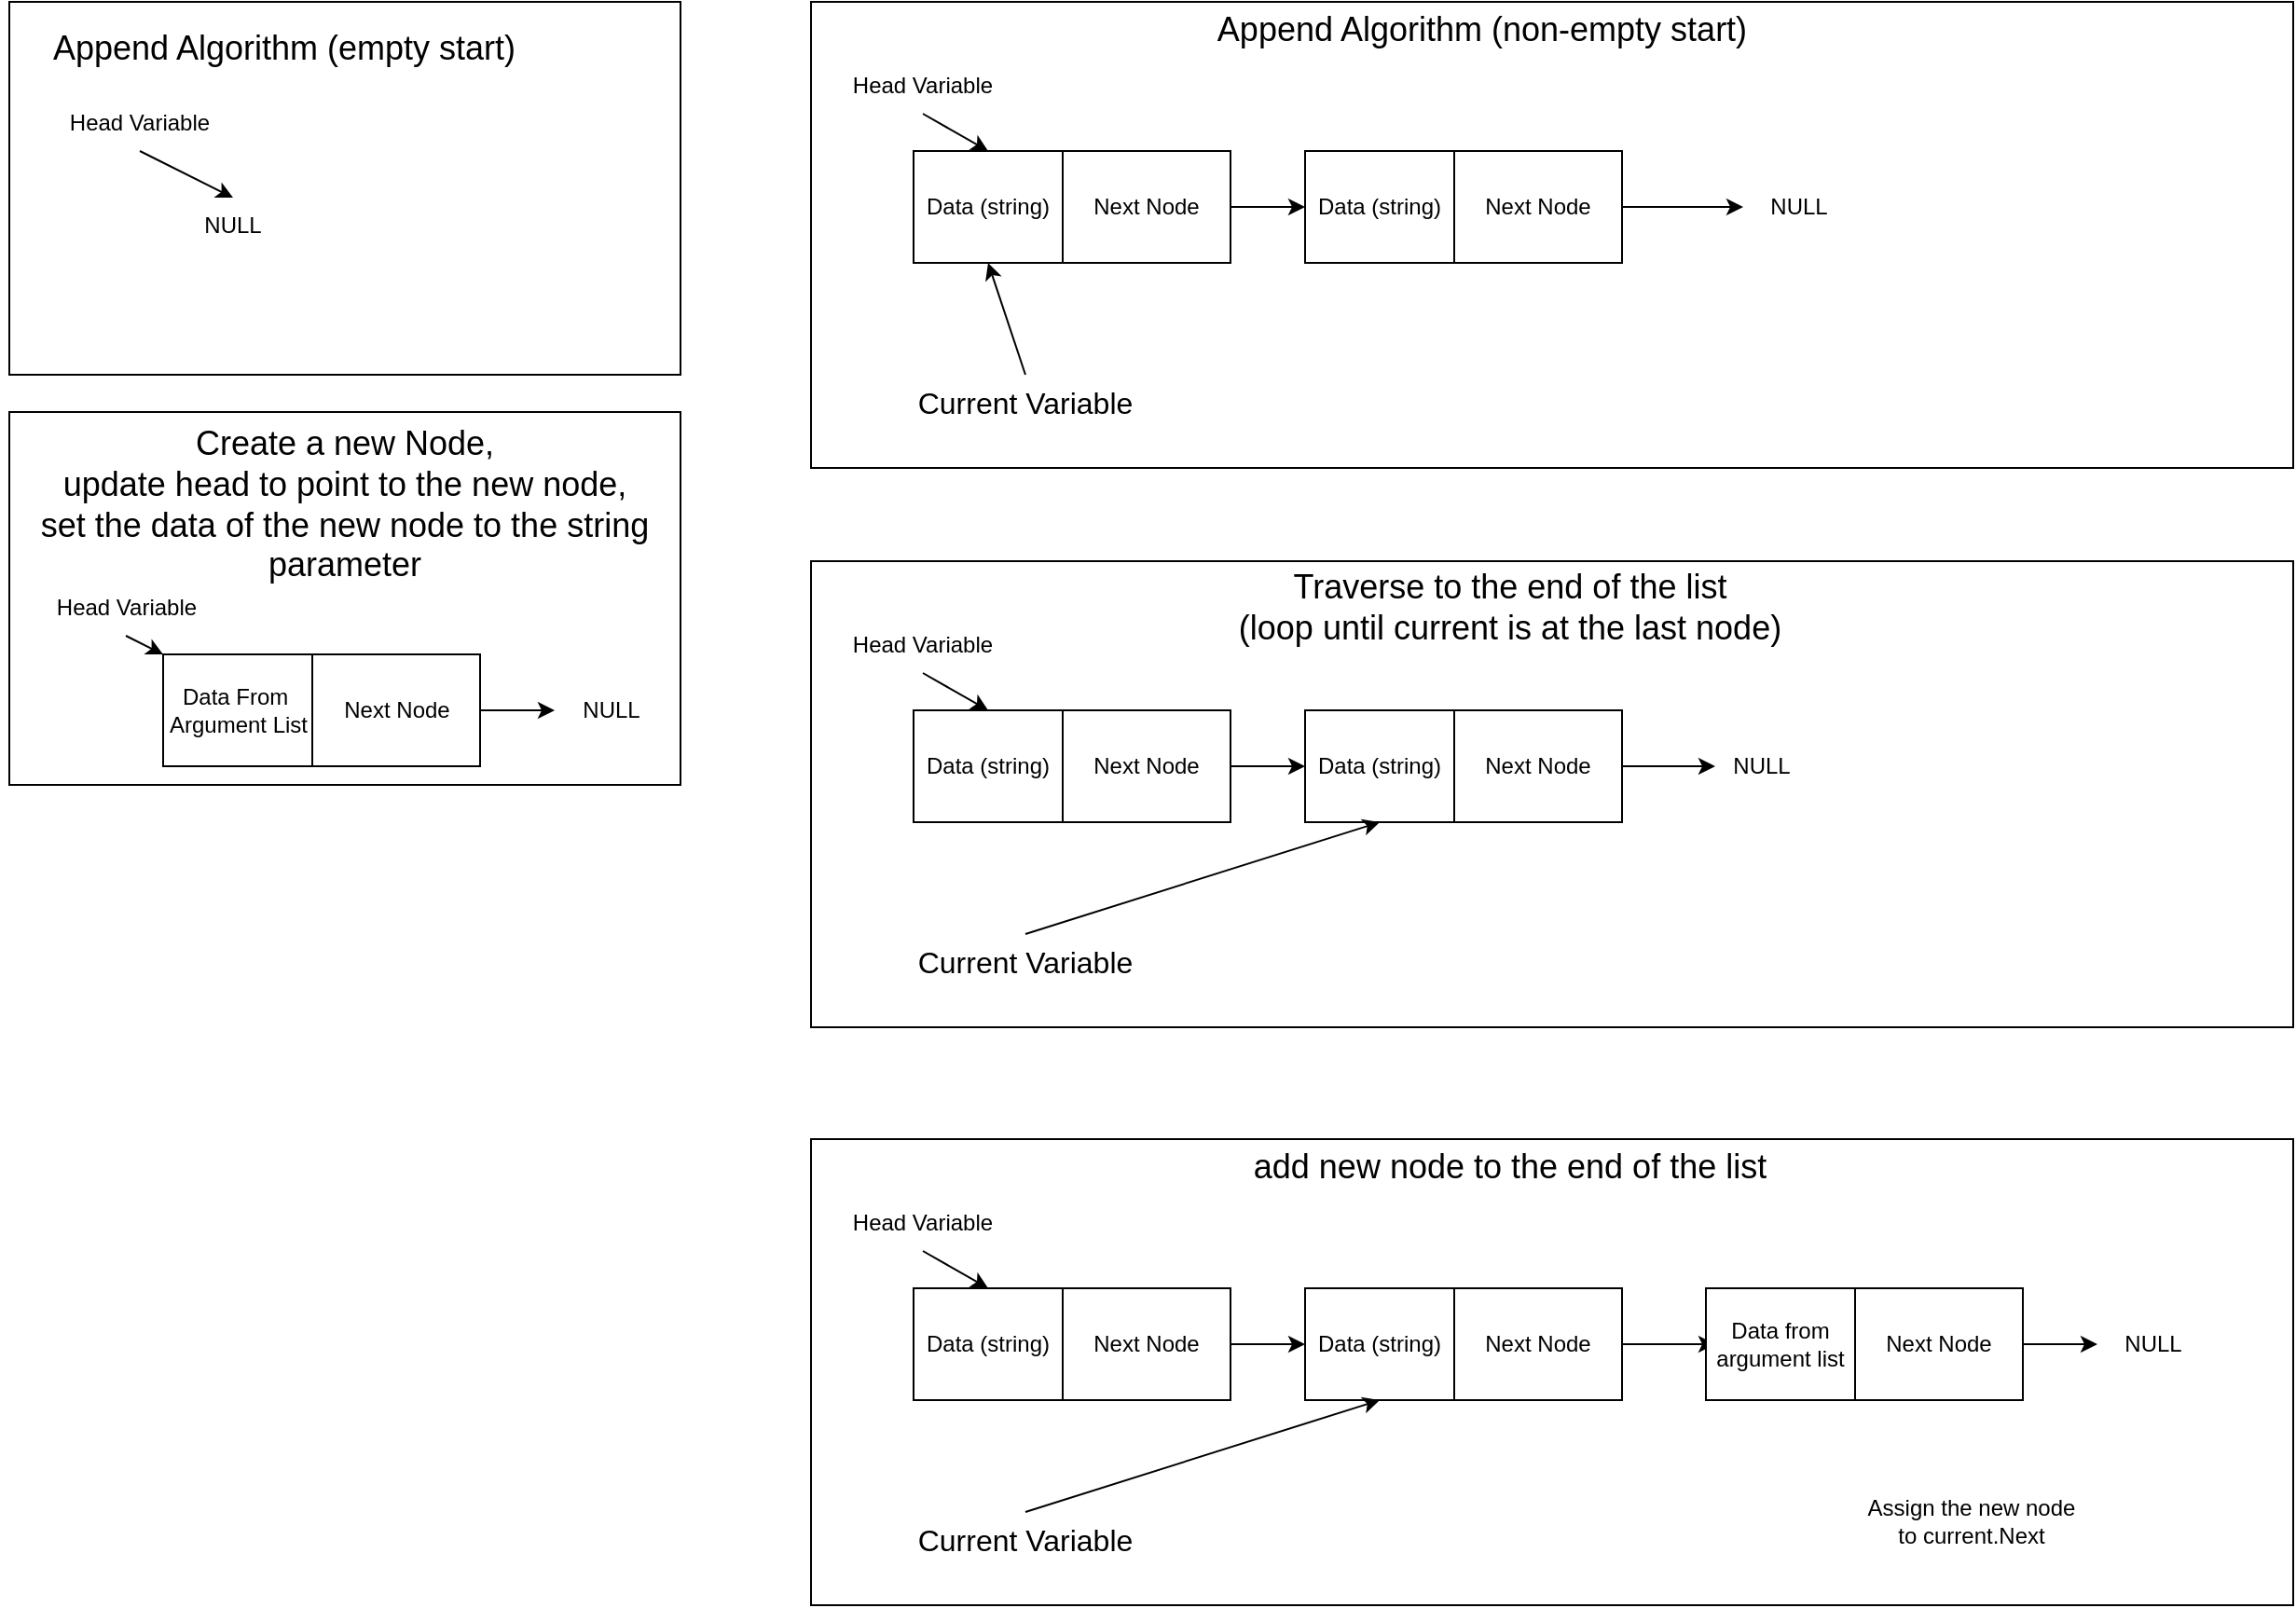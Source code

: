 <mxfile>
    <diagram id="qVv9rkjGiB15dYOgQkgS" name="Page-1">
        <mxGraphModel dx="2273" dy="844" grid="1" gridSize="10" guides="1" tooltips="1" connect="1" arrows="1" fold="1" page="1" pageScale="1" pageWidth="850" pageHeight="1100" math="0" shadow="0">
            <root>
                <mxCell id="0"/>
                <mxCell id="1" parent="0"/>
                <mxCell id="17" value="" style="rounded=0;whiteSpace=wrap;html=1;" parent="1" vertex="1">
                    <mxGeometry x="-50" y="130" width="360" height="200" as="geometry"/>
                </mxCell>
                <mxCell id="4" style="edgeStyle=none;html=1;exitX=0.5;exitY=1;exitDx=0;exitDy=0;entryX=0.5;entryY=0;entryDx=0;entryDy=0;" parent="1" source="3" target="14" edge="1">
                    <mxGeometry relative="1" as="geometry">
                        <mxPoint x="55" y="230" as="targetPoint"/>
                    </mxGeometry>
                </mxCell>
                <mxCell id="3" value="Head Variable" style="text;html=1;strokeColor=none;fillColor=none;align=center;verticalAlign=middle;whiteSpace=wrap;rounded=0;" parent="1" vertex="1">
                    <mxGeometry x="-35" y="180" width="110" height="30" as="geometry"/>
                </mxCell>
                <mxCell id="10" value="" style="edgeStyle=none;html=1;" parent="1" edge="1">
                    <mxGeometry relative="1" as="geometry">
                        <mxPoint x="225" y="260" as="sourcePoint"/>
                    </mxGeometry>
                </mxCell>
                <mxCell id="13" style="edgeStyle=none;html=1;exitX=1;exitY=0.5;exitDx=0;exitDy=0;entryX=0;entryY=0.5;entryDx=0;entryDy=0;" parent="1" edge="1">
                    <mxGeometry relative="1" as="geometry">
                        <mxPoint x="435" y="260" as="sourcePoint"/>
                    </mxGeometry>
                </mxCell>
                <mxCell id="14" value="NULL" style="text;html=1;strokeColor=none;fillColor=none;align=center;verticalAlign=middle;whiteSpace=wrap;rounded=0;" parent="1" vertex="1">
                    <mxGeometry x="40" y="235" width="60" height="30" as="geometry"/>
                </mxCell>
                <mxCell id="16" value="&lt;font style=&quot;font-size: 18px;&quot;&gt;Append Algorithm (empty start)&lt;/font&gt;" style="text;html=1;strokeColor=none;fillColor=none;align=center;verticalAlign=middle;whiteSpace=wrap;rounded=0;" parent="1" vertex="1">
                    <mxGeometry x="-30" y="140" width="255" height="30" as="geometry"/>
                </mxCell>
                <mxCell id="84" value="" style="rounded=0;whiteSpace=wrap;html=1;" parent="1" vertex="1">
                    <mxGeometry x="-50" y="350" width="360" height="200" as="geometry"/>
                </mxCell>
                <mxCell id="92" style="edgeStyle=none;html=1;exitX=0.5;exitY=1;exitDx=0;exitDy=0;entryX=0;entryY=0;entryDx=0;entryDy=0;" parent="1" source="86" target="89" edge="1">
                    <mxGeometry relative="1" as="geometry"/>
                </mxCell>
                <mxCell id="86" value="Head Variable" style="text;html=1;strokeColor=none;fillColor=none;align=center;verticalAlign=middle;whiteSpace=wrap;rounded=0;" parent="1" vertex="1">
                    <mxGeometry x="-42.5" y="440" width="110" height="30" as="geometry"/>
                </mxCell>
                <mxCell id="87" value="NULL" style="text;html=1;strokeColor=none;fillColor=none;align=center;verticalAlign=middle;whiteSpace=wrap;rounded=0;" parent="1" vertex="1">
                    <mxGeometry x="242.5" y="495" width="60" height="30" as="geometry"/>
                </mxCell>
                <mxCell id="89" value="Data From&amp;nbsp;&lt;br&gt;Argument List" style="rounded=0;whiteSpace=wrap;html=1;" parent="1" vertex="1">
                    <mxGeometry x="32.5" y="480" width="80" height="60" as="geometry"/>
                </mxCell>
                <mxCell id="91" style="edgeStyle=none;html=1;exitX=1;exitY=0.5;exitDx=0;exitDy=0;entryX=0;entryY=0.5;entryDx=0;entryDy=0;" parent="1" source="90" target="87" edge="1">
                    <mxGeometry relative="1" as="geometry"/>
                </mxCell>
                <mxCell id="90" value="Next Node" style="rounded=0;whiteSpace=wrap;html=1;" parent="1" vertex="1">
                    <mxGeometry x="112.5" y="480" width="90" height="60" as="geometry"/>
                </mxCell>
                <mxCell id="173" value="" style="rounded=0;whiteSpace=wrap;html=1;" parent="1" vertex="1">
                    <mxGeometry x="380" y="130" width="795" height="250" as="geometry"/>
                </mxCell>
                <mxCell id="174" value="Data (string)" style="rounded=0;whiteSpace=wrap;html=1;" parent="1" vertex="1">
                    <mxGeometry x="435" y="210" width="80" height="60" as="geometry"/>
                </mxCell>
                <mxCell id="175" style="edgeStyle=none;html=1;exitX=0.5;exitY=1;exitDx=0;exitDy=0;entryX=0.5;entryY=0;entryDx=0;entryDy=0;" parent="1" source="176" target="174" edge="1">
                    <mxGeometry relative="1" as="geometry"/>
                </mxCell>
                <mxCell id="176" value="Head Variable" style="text;html=1;strokeColor=none;fillColor=none;align=center;verticalAlign=middle;whiteSpace=wrap;rounded=0;" parent="1" vertex="1">
                    <mxGeometry x="385" y="160" width="110" height="30" as="geometry"/>
                </mxCell>
                <mxCell id="177" value="" style="edgeStyle=none;html=1;" parent="1" source="178" target="179" edge="1">
                    <mxGeometry relative="1" as="geometry"/>
                </mxCell>
                <mxCell id="178" value="Next Node" style="rounded=0;whiteSpace=wrap;html=1;" parent="1" vertex="1">
                    <mxGeometry x="515" y="210" width="90" height="60" as="geometry"/>
                </mxCell>
                <mxCell id="179" value="Data (string)" style="rounded=0;whiteSpace=wrap;html=1;" parent="1" vertex="1">
                    <mxGeometry x="645" y="210" width="80" height="60" as="geometry"/>
                </mxCell>
                <mxCell id="180" style="edgeStyle=none;html=1;exitX=1;exitY=0.5;exitDx=0;exitDy=0;entryX=0;entryY=0.5;entryDx=0;entryDy=0;" parent="1" source="181" target="185" edge="1">
                    <mxGeometry relative="1" as="geometry">
                        <mxPoint x="865" y="240" as="targetPoint"/>
                    </mxGeometry>
                </mxCell>
                <mxCell id="181" value="Next Node" style="rounded=0;whiteSpace=wrap;html=1;" parent="1" vertex="1">
                    <mxGeometry x="725" y="210" width="90" height="60" as="geometry"/>
                </mxCell>
                <mxCell id="185" value="NULL" style="text;html=1;strokeColor=none;fillColor=none;align=center;verticalAlign=middle;whiteSpace=wrap;rounded=0;" parent="1" vertex="1">
                    <mxGeometry x="880" y="225" width="60" height="30" as="geometry"/>
                </mxCell>
                <mxCell id="186" value="&lt;span style=&quot;font-size: 18px;&quot;&gt;Append Algorithm (non-empty start)&lt;/span&gt;" style="text;html=1;strokeColor=none;fillColor=none;align=center;verticalAlign=middle;whiteSpace=wrap;rounded=0;" parent="1" vertex="1">
                    <mxGeometry x="580" y="130" width="320" height="30" as="geometry"/>
                </mxCell>
                <mxCell id="187" style="edgeStyle=none;html=1;exitX=0.5;exitY=0;exitDx=0;exitDy=0;entryX=0.5;entryY=1;entryDx=0;entryDy=0;fontSize=12;" parent="1" source="188" target="174" edge="1">
                    <mxGeometry relative="1" as="geometry"/>
                </mxCell>
                <mxCell id="188" value="&lt;font size=&quot;3&quot;&gt;Current Variable&lt;/font&gt;" style="text;html=1;strokeColor=none;fillColor=none;align=center;verticalAlign=middle;whiteSpace=wrap;rounded=0;fontSize=18;" parent="1" vertex="1">
                    <mxGeometry x="430" y="330" width="130" height="30" as="geometry"/>
                </mxCell>
                <mxCell id="190" value="" style="rounded=0;whiteSpace=wrap;html=1;" parent="1" vertex="1">
                    <mxGeometry x="380" y="430" width="795" height="250" as="geometry"/>
                </mxCell>
                <mxCell id="191" value="Data (string)" style="rounded=0;whiteSpace=wrap;html=1;" parent="1" vertex="1">
                    <mxGeometry x="435" y="510" width="80" height="60" as="geometry"/>
                </mxCell>
                <mxCell id="192" style="edgeStyle=none;html=1;exitX=0.5;exitY=1;exitDx=0;exitDy=0;entryX=0.5;entryY=0;entryDx=0;entryDy=0;" parent="1" source="193" target="191" edge="1">
                    <mxGeometry relative="1" as="geometry"/>
                </mxCell>
                <mxCell id="193" value="Head Variable" style="text;html=1;strokeColor=none;fillColor=none;align=center;verticalAlign=middle;whiteSpace=wrap;rounded=0;" parent="1" vertex="1">
                    <mxGeometry x="385" y="460" width="110" height="30" as="geometry"/>
                </mxCell>
                <mxCell id="194" value="" style="edgeStyle=none;html=1;" parent="1" source="195" target="196" edge="1">
                    <mxGeometry relative="1" as="geometry"/>
                </mxCell>
                <mxCell id="195" value="Next Node" style="rounded=0;whiteSpace=wrap;html=1;" parent="1" vertex="1">
                    <mxGeometry x="515" y="510" width="90" height="60" as="geometry"/>
                </mxCell>
                <mxCell id="196" value="Data (string)" style="rounded=0;whiteSpace=wrap;html=1;" parent="1" vertex="1">
                    <mxGeometry x="645" y="510" width="80" height="60" as="geometry"/>
                </mxCell>
                <mxCell id="197" style="edgeStyle=none;html=1;exitX=1;exitY=0.5;exitDx=0;exitDy=0;entryX=0;entryY=0.5;entryDx=0;entryDy=0;" parent="1" source="198" edge="1">
                    <mxGeometry relative="1" as="geometry">
                        <mxPoint x="865" y="540" as="targetPoint"/>
                    </mxGeometry>
                </mxCell>
                <mxCell id="198" value="Next Node" style="rounded=0;whiteSpace=wrap;html=1;" parent="1" vertex="1">
                    <mxGeometry x="725" y="510" width="90" height="60" as="geometry"/>
                </mxCell>
                <mxCell id="202" value="NULL" style="text;html=1;strokeColor=none;fillColor=none;align=center;verticalAlign=middle;whiteSpace=wrap;rounded=0;" parent="1" vertex="1">
                    <mxGeometry x="860" y="525" width="60" height="30" as="geometry"/>
                </mxCell>
                <mxCell id="203" value="&lt;font style=&quot;font-size: 18px;&quot;&gt;Traverse to the end of the list &lt;br&gt;(loop until current is at the last node)&lt;/font&gt;" style="text;html=1;strokeColor=none;fillColor=none;align=center;verticalAlign=middle;whiteSpace=wrap;rounded=0;" parent="1" vertex="1">
                    <mxGeometry x="560" y="440" width="390" height="30" as="geometry"/>
                </mxCell>
                <mxCell id="204" style="edgeStyle=none;html=1;exitX=0.5;exitY=0;exitDx=0;exitDy=0;entryX=0.5;entryY=1;entryDx=0;entryDy=0;fontSize=12;" parent="1" source="205" target="196" edge="1">
                    <mxGeometry relative="1" as="geometry"/>
                </mxCell>
                <mxCell id="205" value="&lt;font size=&quot;3&quot;&gt;Current Variable&lt;/font&gt;" style="text;html=1;strokeColor=none;fillColor=none;align=center;verticalAlign=middle;whiteSpace=wrap;rounded=0;fontSize=18;" parent="1" vertex="1">
                    <mxGeometry x="430" y="630" width="130" height="30" as="geometry"/>
                </mxCell>
                <mxCell id="207" value="" style="rounded=0;whiteSpace=wrap;html=1;" parent="1" vertex="1">
                    <mxGeometry x="380" y="740" width="795" height="250" as="geometry"/>
                </mxCell>
                <mxCell id="208" value="Data (string)" style="rounded=0;whiteSpace=wrap;html=1;" parent="1" vertex="1">
                    <mxGeometry x="435" y="820" width="80" height="60" as="geometry"/>
                </mxCell>
                <mxCell id="209" style="edgeStyle=none;html=1;exitX=0.5;exitY=1;exitDx=0;exitDy=0;entryX=0.5;entryY=0;entryDx=0;entryDy=0;" parent="1" source="210" target="208" edge="1">
                    <mxGeometry relative="1" as="geometry"/>
                </mxCell>
                <mxCell id="210" value="Head Variable" style="text;html=1;strokeColor=none;fillColor=none;align=center;verticalAlign=middle;whiteSpace=wrap;rounded=0;" parent="1" vertex="1">
                    <mxGeometry x="385" y="770" width="110" height="30" as="geometry"/>
                </mxCell>
                <mxCell id="211" value="" style="edgeStyle=none;html=1;" parent="1" source="212" target="213" edge="1">
                    <mxGeometry relative="1" as="geometry"/>
                </mxCell>
                <mxCell id="212" value="Next Node" style="rounded=0;whiteSpace=wrap;html=1;" parent="1" vertex="1">
                    <mxGeometry x="515" y="820" width="90" height="60" as="geometry"/>
                </mxCell>
                <mxCell id="213" value="Data (string)" style="rounded=0;whiteSpace=wrap;html=1;" parent="1" vertex="1">
                    <mxGeometry x="645" y="820" width="80" height="60" as="geometry"/>
                </mxCell>
                <mxCell id="214" style="edgeStyle=none;html=1;exitX=1;exitY=0.5;exitDx=0;exitDy=0;entryX=0;entryY=0.5;entryDx=0;entryDy=0;" parent="1" source="215" edge="1">
                    <mxGeometry relative="1" as="geometry">
                        <mxPoint x="865" y="850" as="targetPoint"/>
                    </mxGeometry>
                </mxCell>
                <mxCell id="215" value="Next Node" style="rounded=0;whiteSpace=wrap;html=1;" parent="1" vertex="1">
                    <mxGeometry x="725" y="820" width="90" height="60" as="geometry"/>
                </mxCell>
                <mxCell id="220" value="&lt;font style=&quot;font-size: 18px;&quot;&gt;add new node to the end of the list&lt;/font&gt;" style="text;html=1;strokeColor=none;fillColor=none;align=center;verticalAlign=middle;whiteSpace=wrap;rounded=0;" parent="1" vertex="1">
                    <mxGeometry x="530" y="740" width="450" height="30" as="geometry"/>
                </mxCell>
                <mxCell id="221" style="edgeStyle=none;html=1;exitX=0.5;exitY=0;exitDx=0;exitDy=0;entryX=0.5;entryY=1;entryDx=0;entryDy=0;fontSize=12;" parent="1" source="222" target="213" edge="1">
                    <mxGeometry relative="1" as="geometry">
                        <mxPoint x="905" y="880" as="targetPoint"/>
                    </mxGeometry>
                </mxCell>
                <mxCell id="222" value="&lt;font size=&quot;3&quot;&gt;Current Variable&lt;/font&gt;" style="text;html=1;strokeColor=none;fillColor=none;align=center;verticalAlign=middle;whiteSpace=wrap;rounded=0;fontSize=18;" parent="1" vertex="1">
                    <mxGeometry x="430" y="940" width="130" height="30" as="geometry"/>
                </mxCell>
                <mxCell id="224" value="Assign the new node to current.Next" style="text;html=1;strokeColor=none;fillColor=none;align=center;verticalAlign=middle;whiteSpace=wrap;rounded=0;fontSize=12;" parent="1" vertex="1">
                    <mxGeometry x="945" y="920" width="115" height="50" as="geometry"/>
                </mxCell>
                <mxCell id="227" value="Data from argument list" style="rounded=0;whiteSpace=wrap;html=1;" parent="1" vertex="1">
                    <mxGeometry x="860" y="820" width="80" height="60" as="geometry"/>
                </mxCell>
                <mxCell id="231" style="edgeStyle=none;html=1;exitX=1;exitY=0.5;exitDx=0;exitDy=0;entryX=0;entryY=0.5;entryDx=0;entryDy=0;" parent="1" source="228" target="229" edge="1">
                    <mxGeometry relative="1" as="geometry"/>
                </mxCell>
                <mxCell id="228" value="Next Node" style="rounded=0;whiteSpace=wrap;html=1;" parent="1" vertex="1">
                    <mxGeometry x="940" y="820" width="90" height="60" as="geometry"/>
                </mxCell>
                <mxCell id="229" value="NULL" style="text;html=1;strokeColor=none;fillColor=none;align=center;verticalAlign=middle;whiteSpace=wrap;rounded=0;" parent="1" vertex="1">
                    <mxGeometry x="1070" y="835" width="60" height="30" as="geometry"/>
                </mxCell>
                <mxCell id="233" value="&lt;font style=&quot;font-size: 18px;&quot;&gt;Create a new Node,&lt;br&gt;update head to point to the new node,&lt;br&gt;set the data of the new node to the string parameter&lt;br&gt;&lt;/font&gt;" style="text;html=1;strokeColor=none;fillColor=none;align=center;verticalAlign=middle;whiteSpace=wrap;rounded=0;" vertex="1" parent="1">
                    <mxGeometry x="-55" y="360" width="370" height="80" as="geometry"/>
                </mxCell>
            </root>
        </mxGraphModel>
    </diagram>
</mxfile>
